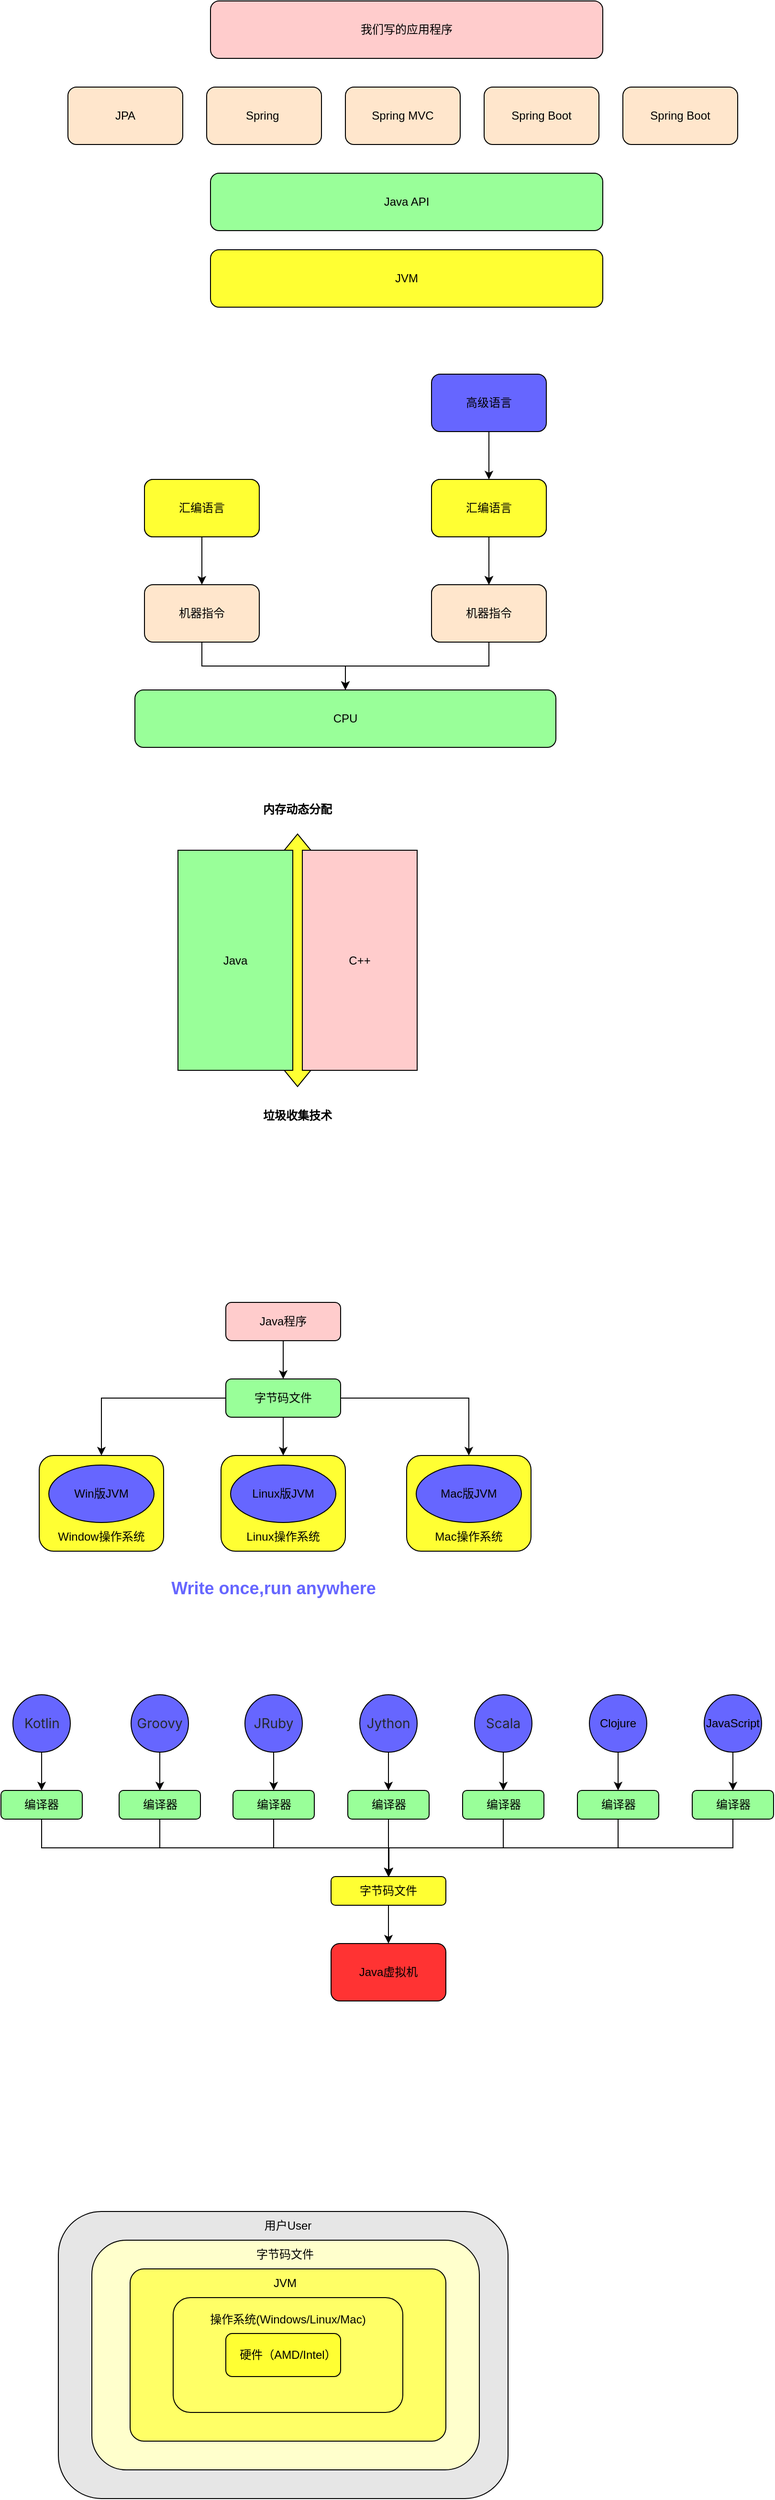 <mxfile version="24.2.2" type="github">
  <diagram name="第 1 页" id="8We6739aZ9jbnipU2DYZ">
    <mxGraphModel dx="1357" dy="637" grid="1" gridSize="10" guides="1" tooltips="1" connect="1" arrows="1" fold="1" page="0" pageScale="1" pageWidth="827" pageHeight="1169" math="0" shadow="0">
      <root>
        <mxCell id="0" />
        <mxCell id="1" parent="0" />
        <mxCell id="rmrWq9PWjmespnfvRlGW-1" value="我们写的应用程序" style="rounded=1;whiteSpace=wrap;html=1;fillColor=#FFCCCC;" parent="1" vertex="1">
          <mxGeometry x="209" y="110" width="410" height="60" as="geometry" />
        </mxCell>
        <mxCell id="rmrWq9PWjmespnfvRlGW-3" value="Java API" style="rounded=1;whiteSpace=wrap;html=1;fillColor=#99FF99;" parent="1" vertex="1">
          <mxGeometry x="209" y="290" width="410" height="60" as="geometry" />
        </mxCell>
        <mxCell id="rmrWq9PWjmespnfvRlGW-4" value="JVM" style="rounded=1;whiteSpace=wrap;html=1;fillColor=#FFFF33;" parent="1" vertex="1">
          <mxGeometry x="209" y="370" width="410" height="60" as="geometry" />
        </mxCell>
        <mxCell id="rmrWq9PWjmespnfvRlGW-5" value="JPA" style="rounded=1;whiteSpace=wrap;html=1;fillColor=#FFE6CC;" parent="1" vertex="1">
          <mxGeometry x="60" y="200" width="120" height="60" as="geometry" />
        </mxCell>
        <mxCell id="rmrWq9PWjmespnfvRlGW-6" value="Spring&amp;nbsp;" style="rounded=1;whiteSpace=wrap;html=1;fillColor=#FFE6CC;" parent="1" vertex="1">
          <mxGeometry x="205" y="200" width="120" height="60" as="geometry" />
        </mxCell>
        <mxCell id="rmrWq9PWjmespnfvRlGW-7" value="Spring MVC" style="rounded=1;whiteSpace=wrap;html=1;fillColor=#FFE6CC;" parent="1" vertex="1">
          <mxGeometry x="350" y="200" width="120" height="60" as="geometry" />
        </mxCell>
        <mxCell id="rmrWq9PWjmespnfvRlGW-9" value="Spring B&lt;span style=&quot;background-color: initial;&quot;&gt;oot&lt;/span&gt;" style="rounded=1;whiteSpace=wrap;html=1;fillColor=#FFE6CC;" parent="1" vertex="1">
          <mxGeometry x="495" y="200" width="120" height="60" as="geometry" />
        </mxCell>
        <mxCell id="rmrWq9PWjmespnfvRlGW-10" value="Spring B&lt;span style=&quot;background-color: initial;&quot;&gt;oot&lt;/span&gt;" style="rounded=1;whiteSpace=wrap;html=1;fillColor=#FFE6CC;" parent="1" vertex="1">
          <mxGeometry x="640" y="200" width="120" height="60" as="geometry" />
        </mxCell>
        <mxCell id="rmrWq9PWjmespnfvRlGW-13" value="" style="edgeStyle=orthogonalEdgeStyle;rounded=0;orthogonalLoop=1;jettySize=auto;html=1;" parent="1" source="rmrWq9PWjmespnfvRlGW-11" target="rmrWq9PWjmespnfvRlGW-12" edge="1">
          <mxGeometry relative="1" as="geometry" />
        </mxCell>
        <mxCell id="rmrWq9PWjmespnfvRlGW-11" value="汇编语言" style="rounded=1;whiteSpace=wrap;html=1;fillColor=#FFFF33;" parent="1" vertex="1">
          <mxGeometry x="140" y="610" width="120" height="60" as="geometry" />
        </mxCell>
        <mxCell id="rmrWq9PWjmespnfvRlGW-38" style="edgeStyle=orthogonalEdgeStyle;rounded=0;orthogonalLoop=1;jettySize=auto;html=1;entryX=0.5;entryY=0;entryDx=0;entryDy=0;" parent="1" source="rmrWq9PWjmespnfvRlGW-12" target="rmrWq9PWjmespnfvRlGW-23" edge="1">
          <mxGeometry relative="1" as="geometry" />
        </mxCell>
        <mxCell id="rmrWq9PWjmespnfvRlGW-12" value="机器指令" style="rounded=1;whiteSpace=wrap;html=1;fillColor=#FFE6CC;" parent="1" vertex="1">
          <mxGeometry x="140" y="720" width="120" height="60" as="geometry" />
        </mxCell>
        <mxCell id="rmrWq9PWjmespnfvRlGW-23" value="CPU" style="rounded=1;whiteSpace=wrap;html=1;fillColor=#99FF99;" parent="1" vertex="1">
          <mxGeometry x="130" y="830" width="440" height="60" as="geometry" />
        </mxCell>
        <mxCell id="rmrWq9PWjmespnfvRlGW-25" value="汇编语言" style="rounded=1;whiteSpace=wrap;html=1;fillColor=#FFFF33;" parent="1" vertex="1">
          <mxGeometry x="140" y="610" width="120" height="60" as="geometry" />
        </mxCell>
        <mxCell id="rmrWq9PWjmespnfvRlGW-27" value="" style="edgeStyle=orthogonalEdgeStyle;rounded=0;orthogonalLoop=1;jettySize=auto;html=1;" parent="1" source="rmrWq9PWjmespnfvRlGW-28" target="rmrWq9PWjmespnfvRlGW-29" edge="1">
          <mxGeometry relative="1" as="geometry" />
        </mxCell>
        <mxCell id="rmrWq9PWjmespnfvRlGW-28" value="汇编语言" style="rounded=1;whiteSpace=wrap;html=1;fillColor=#FFFF33;" parent="1" vertex="1">
          <mxGeometry x="440" y="610" width="120" height="60" as="geometry" />
        </mxCell>
        <mxCell id="rmrWq9PWjmespnfvRlGW-29" value="机器指令" style="rounded=1;whiteSpace=wrap;html=1;fillColor=#FFE6CC;" parent="1" vertex="1">
          <mxGeometry x="440" y="720" width="120" height="60" as="geometry" />
        </mxCell>
        <mxCell id="rmrWq9PWjmespnfvRlGW-30" value="" style="edgeStyle=orthogonalEdgeStyle;rounded=0;orthogonalLoop=1;jettySize=auto;html=1;" parent="1" source="rmrWq9PWjmespnfvRlGW-31" target="rmrWq9PWjmespnfvRlGW-32" edge="1">
          <mxGeometry relative="1" as="geometry" />
        </mxCell>
        <mxCell id="rmrWq9PWjmespnfvRlGW-31" value="汇编语言" style="rounded=1;whiteSpace=wrap;html=1;fillColor=#FFFF33;" parent="1" vertex="1">
          <mxGeometry x="440" y="610" width="120" height="60" as="geometry" />
        </mxCell>
        <mxCell id="rmrWq9PWjmespnfvRlGW-35" style="edgeStyle=orthogonalEdgeStyle;rounded=0;orthogonalLoop=1;jettySize=auto;html=1;" parent="1" source="rmrWq9PWjmespnfvRlGW-32" target="rmrWq9PWjmespnfvRlGW-23" edge="1">
          <mxGeometry relative="1" as="geometry" />
        </mxCell>
        <mxCell id="rmrWq9PWjmespnfvRlGW-32" value="机器指令" style="rounded=1;whiteSpace=wrap;html=1;fillColor=#FFE6CC;" parent="1" vertex="1">
          <mxGeometry x="440" y="720" width="120" height="60" as="geometry" />
        </mxCell>
        <mxCell id="rmrWq9PWjmespnfvRlGW-34" value="" style="edgeStyle=orthogonalEdgeStyle;rounded=0;orthogonalLoop=1;jettySize=auto;html=1;" parent="1" source="rmrWq9PWjmespnfvRlGW-33" target="rmrWq9PWjmespnfvRlGW-31" edge="1">
          <mxGeometry relative="1" as="geometry" />
        </mxCell>
        <mxCell id="rmrWq9PWjmespnfvRlGW-33" value="高级语言" style="rounded=1;whiteSpace=wrap;html=1;fillColor=#6666FF;" parent="1" vertex="1">
          <mxGeometry x="440" y="500" width="120" height="60" as="geometry" />
        </mxCell>
        <mxCell id="rmrWq9PWjmespnfvRlGW-47" value="" style="shape=flexArrow;endArrow=classic;startArrow=classic;html=1;rounded=0;fillColor=#FFFF33;" parent="1" edge="1">
          <mxGeometry width="100" height="100" relative="1" as="geometry">
            <mxPoint x="300" y="980" as="sourcePoint" />
            <mxPoint x="300" y="1245" as="targetPoint" />
          </mxGeometry>
        </mxCell>
        <mxCell id="rmrWq9PWjmespnfvRlGW-48" value="Java" style="rounded=0;whiteSpace=wrap;html=1;fillColor=#99FF99;" parent="1" vertex="1">
          <mxGeometry x="175" y="997.5" width="120" height="230" as="geometry" />
        </mxCell>
        <mxCell id="rmrWq9PWjmespnfvRlGW-49" value="C++" style="rounded=0;whiteSpace=wrap;html=1;fillColor=#FFCCCC;" parent="1" vertex="1">
          <mxGeometry x="305" y="997.5" width="120" height="230" as="geometry" />
        </mxCell>
        <mxCell id="rmrWq9PWjmespnfvRlGW-51" value="&lt;b&gt;内存动态分配&lt;/b&gt;" style="text;strokeColor=none;align=center;fillColor=none;html=1;verticalAlign=middle;whiteSpace=wrap;rounded=0;" parent="1" vertex="1">
          <mxGeometry x="250" y="940" width="100" height="30" as="geometry" />
        </mxCell>
        <mxCell id="rmrWq9PWjmespnfvRlGW-52" value="&lt;b&gt;垃圾收集技术&lt;/b&gt;" style="text;strokeColor=none;align=center;fillColor=none;html=1;verticalAlign=middle;whiteSpace=wrap;rounded=0;" parent="1" vertex="1">
          <mxGeometry x="250" y="1260" width="100" height="30" as="geometry" />
        </mxCell>
        <mxCell id="pNQhTo0_I335vYCb9Bpn-15" value="" style="edgeStyle=orthogonalEdgeStyle;rounded=0;orthogonalLoop=1;jettySize=auto;html=1;" edge="1" parent="1" source="pNQhTo0_I335vYCb9Bpn-2" target="pNQhTo0_I335vYCb9Bpn-3">
          <mxGeometry relative="1" as="geometry" />
        </mxCell>
        <mxCell id="pNQhTo0_I335vYCb9Bpn-2" value="Java程序" style="rounded=1;whiteSpace=wrap;html=1;fillColor=#FFCCCC;" vertex="1" parent="1">
          <mxGeometry x="225" y="1470" width="120" height="40" as="geometry" />
        </mxCell>
        <mxCell id="pNQhTo0_I335vYCb9Bpn-18" style="edgeStyle=orthogonalEdgeStyle;rounded=0;orthogonalLoop=1;jettySize=auto;html=1;" edge="1" parent="1" source="pNQhTo0_I335vYCb9Bpn-3" target="pNQhTo0_I335vYCb9Bpn-12">
          <mxGeometry relative="1" as="geometry" />
        </mxCell>
        <mxCell id="pNQhTo0_I335vYCb9Bpn-19" style="edgeStyle=orthogonalEdgeStyle;rounded=0;orthogonalLoop=1;jettySize=auto;html=1;entryX=0.5;entryY=0;entryDx=0;entryDy=0;" edge="1" parent="1" source="pNQhTo0_I335vYCb9Bpn-3" target="pNQhTo0_I335vYCb9Bpn-9">
          <mxGeometry relative="1" as="geometry" />
        </mxCell>
        <mxCell id="pNQhTo0_I335vYCb9Bpn-20" style="edgeStyle=orthogonalEdgeStyle;rounded=0;orthogonalLoop=1;jettySize=auto;html=1;entryX=0.5;entryY=0;entryDx=0;entryDy=0;" edge="1" parent="1" source="pNQhTo0_I335vYCb9Bpn-3" target="pNQhTo0_I335vYCb9Bpn-4">
          <mxGeometry relative="1" as="geometry" />
        </mxCell>
        <mxCell id="pNQhTo0_I335vYCb9Bpn-3" value="字节码文件" style="rounded=1;whiteSpace=wrap;html=1;fillColor=#99FF99;" vertex="1" parent="1">
          <mxGeometry x="225" y="1550" width="120" height="40" as="geometry" />
        </mxCell>
        <mxCell id="pNQhTo0_I335vYCb9Bpn-4" value="" style="rounded=1;whiteSpace=wrap;html=1;fillColor=#FFFF33;" vertex="1" parent="1">
          <mxGeometry x="30" y="1630" width="130" height="100" as="geometry" />
        </mxCell>
        <mxCell id="pNQhTo0_I335vYCb9Bpn-7" value="Win版JVM" style="ellipse;whiteSpace=wrap;html=1;fillColor=#6666FF;" vertex="1" parent="1">
          <mxGeometry x="40" y="1640" width="110" height="60" as="geometry" />
        </mxCell>
        <mxCell id="pNQhTo0_I335vYCb9Bpn-8" value="Window操作系统" style="text;strokeColor=none;align=center;fillColor=none;html=1;verticalAlign=middle;whiteSpace=wrap;rounded=0;" vertex="1" parent="1">
          <mxGeometry x="45" y="1700" width="100" height="30" as="geometry" />
        </mxCell>
        <mxCell id="pNQhTo0_I335vYCb9Bpn-9" value="" style="rounded=1;whiteSpace=wrap;html=1;fillColor=#FFFF33;" vertex="1" parent="1">
          <mxGeometry x="220" y="1630" width="130" height="100" as="geometry" />
        </mxCell>
        <mxCell id="pNQhTo0_I335vYCb9Bpn-10" value="Linux版JVM" style="ellipse;whiteSpace=wrap;html=1;fillColor=#6666FF;" vertex="1" parent="1">
          <mxGeometry x="230" y="1640" width="110" height="60" as="geometry" />
        </mxCell>
        <mxCell id="pNQhTo0_I335vYCb9Bpn-11" value="Linux操作系统" style="text;strokeColor=none;align=center;fillColor=none;html=1;verticalAlign=middle;whiteSpace=wrap;rounded=0;" vertex="1" parent="1">
          <mxGeometry x="235" y="1700" width="100" height="30" as="geometry" />
        </mxCell>
        <mxCell id="pNQhTo0_I335vYCb9Bpn-12" value="" style="rounded=1;whiteSpace=wrap;html=1;fillColor=#FFFF33;" vertex="1" parent="1">
          <mxGeometry x="414" y="1630" width="130" height="100" as="geometry" />
        </mxCell>
        <mxCell id="pNQhTo0_I335vYCb9Bpn-13" value="Mac版JVM" style="ellipse;whiteSpace=wrap;html=1;fillColor=#6666FF;" vertex="1" parent="1">
          <mxGeometry x="424" y="1640" width="110" height="60" as="geometry" />
        </mxCell>
        <mxCell id="pNQhTo0_I335vYCb9Bpn-14" value="Mac操作系统" style="text;strokeColor=none;align=center;fillColor=none;html=1;verticalAlign=middle;whiteSpace=wrap;rounded=0;" vertex="1" parent="1">
          <mxGeometry x="429" y="1700" width="100" height="30" as="geometry" />
        </mxCell>
        <mxCell id="pNQhTo0_I335vYCb9Bpn-21" value="&lt;font color=&quot;#6666ff&quot; style=&quot;font-size: 18px;&quot;&gt;&lt;b&gt;Write once,run anywhere&lt;/b&gt;&lt;/font&gt;" style="text;strokeColor=none;align=center;fillColor=none;html=1;verticalAlign=middle;whiteSpace=wrap;rounded=0;" vertex="1" parent="1">
          <mxGeometry x="90" y="1754" width="370" height="30" as="geometry" />
        </mxCell>
        <mxCell id="pNQhTo0_I335vYCb9Bpn-155" style="edgeStyle=orthogonalEdgeStyle;rounded=0;orthogonalLoop=1;jettySize=auto;html=1;exitX=0.5;exitY=1;exitDx=0;exitDy=0;entryX=0.5;entryY=0;entryDx=0;entryDy=0;" edge="1" parent="1" source="pNQhTo0_I335vYCb9Bpn-135" target="pNQhTo0_I335vYCb9Bpn-136">
          <mxGeometry relative="1" as="geometry" />
        </mxCell>
        <mxCell id="pNQhTo0_I335vYCb9Bpn-135" value="字节码文件" style="rounded=1;whiteSpace=wrap;html=1;fillColor=#FFFF33;" vertex="1" parent="1">
          <mxGeometry x="335" y="2070" width="120" height="30" as="geometry" />
        </mxCell>
        <mxCell id="pNQhTo0_I335vYCb9Bpn-136" value="Java虚拟机" style="rounded=1;whiteSpace=wrap;html=1;fillColor=#FF3333;" vertex="1" parent="1">
          <mxGeometry x="335" y="2140" width="120" height="60" as="geometry" />
        </mxCell>
        <mxCell id="pNQhTo0_I335vYCb9Bpn-145" value="K" style="group" vertex="1" connectable="0" parent="1">
          <mxGeometry x="-10" y="1880" width="807.5" height="130" as="geometry" />
        </mxCell>
        <mxCell id="pNQhTo0_I335vYCb9Bpn-49" value="" style="group;verticalAlign=middle;flipH=1;flipV=0;" vertex="1" connectable="0" parent="pNQhTo0_I335vYCb9Bpn-145">
          <mxGeometry width="85" height="130" as="geometry" />
        </mxCell>
        <mxCell id="pNQhTo0_I335vYCb9Bpn-27" style="edgeStyle=orthogonalEdgeStyle;rounded=0;orthogonalLoop=1;jettySize=auto;html=1;entryX=0.5;entryY=0;entryDx=0;entryDy=0;verticalAlign=middle;" edge="1" parent="pNQhTo0_I335vYCb9Bpn-49" source="pNQhTo0_I335vYCb9Bpn-22" target="pNQhTo0_I335vYCb9Bpn-26">
          <mxGeometry relative="1" as="geometry" />
        </mxCell>
        <mxCell id="pNQhTo0_I335vYCb9Bpn-22" value="&lt;span style=&quot;color: rgb(36, 41, 46); font-family: -apple-system, BlinkMacSystemFont, &amp;quot;Segoe UI&amp;quot;, Helvetica, Arial, sans-serif, &amp;quot;Apple Color Emoji&amp;quot;, &amp;quot;Segoe UI Emoji&amp;quot;, &amp;quot;Segoe UI Symbol&amp;quot;; font-size: 14px; text-align: left;&quot;&gt;Kotlin&lt;/span&gt;" style="ellipse;whiteSpace=wrap;html=1;aspect=fixed;fillColor=#6666FF;verticalAlign=middle;" vertex="1" parent="pNQhTo0_I335vYCb9Bpn-49">
          <mxGeometry x="12.5" width="60" height="60" as="geometry" />
        </mxCell>
        <mxCell id="pNQhTo0_I335vYCb9Bpn-26" value="编译器" style="rounded=1;whiteSpace=wrap;html=1;fillColor=#99FF99;verticalAlign=middle;" vertex="1" parent="pNQhTo0_I335vYCb9Bpn-49">
          <mxGeometry y="100" width="85" height="30" as="geometry" />
        </mxCell>
        <mxCell id="pNQhTo0_I335vYCb9Bpn-110" value="" style="group;verticalAlign=middle;flipH=1;flipV=0;" vertex="1" connectable="0" parent="pNQhTo0_I335vYCb9Bpn-145">
          <mxGeometry x="123.5" width="85" height="130" as="geometry" />
        </mxCell>
        <mxCell id="pNQhTo0_I335vYCb9Bpn-111" style="edgeStyle=orthogonalEdgeStyle;rounded=0;orthogonalLoop=1;jettySize=auto;html=1;entryX=0.5;entryY=0;entryDx=0;entryDy=0;verticalAlign=middle;" edge="1" parent="pNQhTo0_I335vYCb9Bpn-110" source="pNQhTo0_I335vYCb9Bpn-112" target="pNQhTo0_I335vYCb9Bpn-113">
          <mxGeometry relative="1" as="geometry" />
        </mxCell>
        <mxCell id="pNQhTo0_I335vYCb9Bpn-112" value="&lt;span style=&quot;color: rgb(36, 41, 46); font-family: -apple-system, BlinkMacSystemFont, &amp;quot;Segoe UI&amp;quot;, Helvetica, Arial, sans-serif, &amp;quot;Apple Color Emoji&amp;quot;, &amp;quot;Segoe UI Emoji&amp;quot;, &amp;quot;Segoe UI Symbol&amp;quot;; font-size: 14px; text-align: left;&quot;&gt;Groovy&lt;/span&gt;" style="ellipse;whiteSpace=wrap;html=1;aspect=fixed;fillColor=#6666FF;verticalAlign=middle;" vertex="1" parent="pNQhTo0_I335vYCb9Bpn-110">
          <mxGeometry x="12.5" width="60" height="60" as="geometry" />
        </mxCell>
        <mxCell id="pNQhTo0_I335vYCb9Bpn-113" value="编译器" style="rounded=1;whiteSpace=wrap;html=1;fillColor=#99FF99;verticalAlign=middle;" vertex="1" parent="pNQhTo0_I335vYCb9Bpn-110">
          <mxGeometry y="100" width="85" height="30" as="geometry" />
        </mxCell>
        <mxCell id="pNQhTo0_I335vYCb9Bpn-114" value="" style="group;verticalAlign=middle;flipH=1;flipV=0;" vertex="1" connectable="0" parent="pNQhTo0_I335vYCb9Bpn-145">
          <mxGeometry x="242.5" width="85" height="130" as="geometry" />
        </mxCell>
        <mxCell id="pNQhTo0_I335vYCb9Bpn-115" style="edgeStyle=orthogonalEdgeStyle;rounded=0;orthogonalLoop=1;jettySize=auto;html=1;entryX=0.5;entryY=0;entryDx=0;entryDy=0;verticalAlign=middle;" edge="1" parent="pNQhTo0_I335vYCb9Bpn-114" source="pNQhTo0_I335vYCb9Bpn-116" target="pNQhTo0_I335vYCb9Bpn-117">
          <mxGeometry relative="1" as="geometry" />
        </mxCell>
        <mxCell id="pNQhTo0_I335vYCb9Bpn-116" value="&lt;span style=&quot;color: rgb(36, 41, 46); font-family: -apple-system, BlinkMacSystemFont, &amp;quot;Segoe UI&amp;quot;, Helvetica, Arial, sans-serif, &amp;quot;Apple Color Emoji&amp;quot;, &amp;quot;Segoe UI Emoji&amp;quot;, &amp;quot;Segoe UI Symbol&amp;quot;; font-size: 14px; text-align: left;&quot;&gt;JRuby&lt;/span&gt;" style="ellipse;whiteSpace=wrap;html=1;aspect=fixed;fillColor=#6666FF;verticalAlign=middle;" vertex="1" parent="pNQhTo0_I335vYCb9Bpn-114">
          <mxGeometry x="12.5" width="60" height="60" as="geometry" />
        </mxCell>
        <mxCell id="pNQhTo0_I335vYCb9Bpn-117" value="编译器" style="rounded=1;whiteSpace=wrap;html=1;fillColor=#99FF99;verticalAlign=middle;" vertex="1" parent="pNQhTo0_I335vYCb9Bpn-114">
          <mxGeometry y="100" width="85" height="30" as="geometry" />
        </mxCell>
        <mxCell id="pNQhTo0_I335vYCb9Bpn-118" value="" style="group;verticalAlign=middle;flipH=1;flipV=0;" vertex="1" connectable="0" parent="pNQhTo0_I335vYCb9Bpn-145">
          <mxGeometry x="602.5" width="85" height="130" as="geometry" />
        </mxCell>
        <mxCell id="pNQhTo0_I335vYCb9Bpn-119" style="edgeStyle=orthogonalEdgeStyle;rounded=0;orthogonalLoop=1;jettySize=auto;html=1;entryX=0.5;entryY=0;entryDx=0;entryDy=0;verticalAlign=middle;" edge="1" parent="pNQhTo0_I335vYCb9Bpn-118" source="pNQhTo0_I335vYCb9Bpn-120" target="pNQhTo0_I335vYCb9Bpn-121">
          <mxGeometry relative="1" as="geometry" />
        </mxCell>
        <mxCell id="pNQhTo0_I335vYCb9Bpn-120" value="Clojure" style="ellipse;whiteSpace=wrap;html=1;aspect=fixed;fillColor=#6666FF;verticalAlign=middle;" vertex="1" parent="pNQhTo0_I335vYCb9Bpn-118">
          <mxGeometry x="12.5" width="60" height="60" as="geometry" />
        </mxCell>
        <mxCell id="pNQhTo0_I335vYCb9Bpn-121" value="编译器" style="rounded=1;whiteSpace=wrap;html=1;fillColor=#99FF99;verticalAlign=middle;" vertex="1" parent="pNQhTo0_I335vYCb9Bpn-118">
          <mxGeometry y="100" width="85" height="30" as="geometry" />
        </mxCell>
        <mxCell id="pNQhTo0_I335vYCb9Bpn-122" value="" style="group;verticalAlign=middle;flipH=1;flipV=0;" vertex="1" connectable="0" parent="pNQhTo0_I335vYCb9Bpn-145">
          <mxGeometry x="362.5" width="85" height="130" as="geometry" />
        </mxCell>
        <mxCell id="pNQhTo0_I335vYCb9Bpn-123" style="edgeStyle=orthogonalEdgeStyle;rounded=0;orthogonalLoop=1;jettySize=auto;html=1;entryX=0.5;entryY=0;entryDx=0;entryDy=0;verticalAlign=middle;" edge="1" parent="pNQhTo0_I335vYCb9Bpn-122" source="pNQhTo0_I335vYCb9Bpn-124" target="pNQhTo0_I335vYCb9Bpn-125">
          <mxGeometry relative="1" as="geometry" />
        </mxCell>
        <mxCell id="pNQhTo0_I335vYCb9Bpn-124" value="&lt;span style=&quot;color: rgb(36, 41, 46); font-family: -apple-system, BlinkMacSystemFont, &amp;quot;Segoe UI&amp;quot;, Helvetica, Arial, sans-serif, &amp;quot;Apple Color Emoji&amp;quot;, &amp;quot;Segoe UI Emoji&amp;quot;, &amp;quot;Segoe UI Symbol&amp;quot;; font-size: 14px; text-align: left;&quot;&gt;Jython&lt;/span&gt;" style="ellipse;whiteSpace=wrap;html=1;aspect=fixed;fillColor=#6666FF;verticalAlign=middle;" vertex="1" parent="pNQhTo0_I335vYCb9Bpn-122">
          <mxGeometry x="12.5" width="60" height="60" as="geometry" />
        </mxCell>
        <mxCell id="pNQhTo0_I335vYCb9Bpn-125" value="编译器" style="rounded=1;whiteSpace=wrap;html=1;fillColor=#99FF99;verticalAlign=middle;" vertex="1" parent="pNQhTo0_I335vYCb9Bpn-122">
          <mxGeometry y="100" width="85" height="30" as="geometry" />
        </mxCell>
        <mxCell id="pNQhTo0_I335vYCb9Bpn-126" value="" style="group;verticalAlign=middle;flipH=1;flipV=0;" vertex="1" connectable="0" parent="pNQhTo0_I335vYCb9Bpn-145">
          <mxGeometry x="482.5" width="85" height="130" as="geometry" />
        </mxCell>
        <mxCell id="pNQhTo0_I335vYCb9Bpn-127" style="edgeStyle=orthogonalEdgeStyle;rounded=0;orthogonalLoop=1;jettySize=auto;html=1;entryX=0.5;entryY=0;entryDx=0;entryDy=0;verticalAlign=middle;" edge="1" parent="pNQhTo0_I335vYCb9Bpn-126" source="pNQhTo0_I335vYCb9Bpn-128" target="pNQhTo0_I335vYCb9Bpn-129">
          <mxGeometry relative="1" as="geometry" />
        </mxCell>
        <mxCell id="pNQhTo0_I335vYCb9Bpn-128" value="&lt;span style=&quot;color: rgb(36, 41, 46); font-family: -apple-system, BlinkMacSystemFont, &amp;quot;Segoe UI&amp;quot;, Helvetica, Arial, sans-serif, &amp;quot;Apple Color Emoji&amp;quot;, &amp;quot;Segoe UI Emoji&amp;quot;, &amp;quot;Segoe UI Symbol&amp;quot;; font-size: 14px; text-align: left;&quot;&gt;Scala&lt;/span&gt;" style="ellipse;whiteSpace=wrap;html=1;aspect=fixed;fillColor=#6666FF;verticalAlign=middle;" vertex="1" parent="pNQhTo0_I335vYCb9Bpn-126">
          <mxGeometry x="12.5" width="60" height="60" as="geometry" />
        </mxCell>
        <mxCell id="pNQhTo0_I335vYCb9Bpn-129" value="编译器" style="rounded=1;whiteSpace=wrap;html=1;fillColor=#99FF99;verticalAlign=middle;" vertex="1" parent="pNQhTo0_I335vYCb9Bpn-126">
          <mxGeometry y="100" width="85" height="30" as="geometry" />
        </mxCell>
        <mxCell id="pNQhTo0_I335vYCb9Bpn-130" value="" style="group;verticalAlign=middle;flipH=1;flipV=0;" vertex="1" connectable="0" parent="pNQhTo0_I335vYCb9Bpn-145">
          <mxGeometry x="722.5" width="85" height="130" as="geometry" />
        </mxCell>
        <mxCell id="pNQhTo0_I335vYCb9Bpn-131" style="edgeStyle=orthogonalEdgeStyle;rounded=0;orthogonalLoop=1;jettySize=auto;html=1;entryX=0.5;entryY=0;entryDx=0;entryDy=0;verticalAlign=middle;" edge="1" parent="pNQhTo0_I335vYCb9Bpn-130" source="pNQhTo0_I335vYCb9Bpn-132" target="pNQhTo0_I335vYCb9Bpn-133">
          <mxGeometry relative="1" as="geometry" />
        </mxCell>
        <mxCell id="pNQhTo0_I335vYCb9Bpn-132" value="JavaScript" style="ellipse;whiteSpace=wrap;html=1;aspect=fixed;fillColor=#6666FF;verticalAlign=middle;" vertex="1" parent="pNQhTo0_I335vYCb9Bpn-130">
          <mxGeometry x="12.5" width="60" height="60" as="geometry" />
        </mxCell>
        <mxCell id="pNQhTo0_I335vYCb9Bpn-133" value="编译器" style="rounded=1;whiteSpace=wrap;html=1;fillColor=#99FF99;verticalAlign=middle;" vertex="1" parent="pNQhTo0_I335vYCb9Bpn-130">
          <mxGeometry y="100" width="85" height="30" as="geometry" />
        </mxCell>
        <mxCell id="pNQhTo0_I335vYCb9Bpn-146" style="edgeStyle=orthogonalEdgeStyle;rounded=0;orthogonalLoop=1;jettySize=auto;html=1;exitX=0.5;exitY=1;exitDx=0;exitDy=0;" edge="1" parent="1" source="pNQhTo0_I335vYCb9Bpn-135" target="pNQhTo0_I335vYCb9Bpn-135">
          <mxGeometry relative="1" as="geometry" />
        </mxCell>
        <mxCell id="pNQhTo0_I335vYCb9Bpn-147" style="edgeStyle=orthogonalEdgeStyle;rounded=0;orthogonalLoop=1;jettySize=auto;html=1;entryX=0.5;entryY=0;entryDx=0;entryDy=0;" edge="1" parent="1" source="pNQhTo0_I335vYCb9Bpn-125" target="pNQhTo0_I335vYCb9Bpn-135">
          <mxGeometry relative="1" as="geometry" />
        </mxCell>
        <mxCell id="pNQhTo0_I335vYCb9Bpn-148" style="edgeStyle=orthogonalEdgeStyle;rounded=0;orthogonalLoop=1;jettySize=auto;html=1;entryX=0.5;entryY=0;entryDx=0;entryDy=0;" edge="1" parent="1" source="pNQhTo0_I335vYCb9Bpn-129" target="pNQhTo0_I335vYCb9Bpn-135">
          <mxGeometry relative="1" as="geometry">
            <Array as="points">
              <mxPoint x="515.5" y="2040" />
              <mxPoint x="395.5" y="2040" />
            </Array>
          </mxGeometry>
        </mxCell>
        <mxCell id="pNQhTo0_I335vYCb9Bpn-149" style="edgeStyle=orthogonalEdgeStyle;rounded=0;orthogonalLoop=1;jettySize=auto;html=1;entryX=0.5;entryY=0;entryDx=0;entryDy=0;" edge="1" parent="1" source="pNQhTo0_I335vYCb9Bpn-121" target="pNQhTo0_I335vYCb9Bpn-135">
          <mxGeometry relative="1" as="geometry">
            <Array as="points">
              <mxPoint x="635.5" y="2040" />
              <mxPoint x="395.5" y="2040" />
            </Array>
          </mxGeometry>
        </mxCell>
        <mxCell id="pNQhTo0_I335vYCb9Bpn-150" style="edgeStyle=orthogonalEdgeStyle;rounded=0;orthogonalLoop=1;jettySize=auto;html=1;entryX=0.5;entryY=0;entryDx=0;entryDy=0;" edge="1" parent="1" source="pNQhTo0_I335vYCb9Bpn-133" target="pNQhTo0_I335vYCb9Bpn-135">
          <mxGeometry relative="1" as="geometry">
            <Array as="points">
              <mxPoint x="755.5" y="2040" />
              <mxPoint x="395.5" y="2040" />
            </Array>
          </mxGeometry>
        </mxCell>
        <mxCell id="pNQhTo0_I335vYCb9Bpn-151" style="edgeStyle=orthogonalEdgeStyle;rounded=0;orthogonalLoop=1;jettySize=auto;html=1;entryX=0.5;entryY=0;entryDx=0;entryDy=0;" edge="1" parent="1" source="pNQhTo0_I335vYCb9Bpn-117" target="pNQhTo0_I335vYCb9Bpn-135">
          <mxGeometry relative="1" as="geometry">
            <Array as="points">
              <mxPoint x="275.5" y="2040" />
              <mxPoint x="395.5" y="2040" />
            </Array>
          </mxGeometry>
        </mxCell>
        <mxCell id="pNQhTo0_I335vYCb9Bpn-152" style="edgeStyle=orthogonalEdgeStyle;rounded=0;orthogonalLoop=1;jettySize=auto;html=1;entryX=0.5;entryY=0;entryDx=0;entryDy=0;" edge="1" parent="1" source="pNQhTo0_I335vYCb9Bpn-113" target="pNQhTo0_I335vYCb9Bpn-135">
          <mxGeometry relative="1" as="geometry">
            <Array as="points">
              <mxPoint x="156.5" y="2040" />
              <mxPoint x="395.5" y="2040" />
            </Array>
          </mxGeometry>
        </mxCell>
        <mxCell id="pNQhTo0_I335vYCb9Bpn-153" style="edgeStyle=orthogonalEdgeStyle;rounded=0;orthogonalLoop=1;jettySize=auto;html=1;" edge="1" parent="1" source="pNQhTo0_I335vYCb9Bpn-26" target="pNQhTo0_I335vYCb9Bpn-135">
          <mxGeometry relative="1" as="geometry">
            <Array as="points">
              <mxPoint x="32.5" y="2040" />
              <mxPoint x="395.5" y="2040" />
            </Array>
          </mxGeometry>
        </mxCell>
        <mxCell id="pNQhTo0_I335vYCb9Bpn-156" value="" style="rounded=1;whiteSpace=wrap;html=1;fillColor=#E6E6E6;" vertex="1" parent="1">
          <mxGeometry x="50" y="2420" width="470" height="300" as="geometry" />
        </mxCell>
        <mxCell id="pNQhTo0_I335vYCb9Bpn-157" value="" style="rounded=1;whiteSpace=wrap;html=1;fillColor=#FFFFCC;" vertex="1" parent="1">
          <mxGeometry x="85" y="2450" width="405" height="240" as="geometry" />
        </mxCell>
        <mxCell id="pNQhTo0_I335vYCb9Bpn-158" value="" style="rounded=1;whiteSpace=wrap;html=1;arcSize=8;fillColor=#FFFF66;" vertex="1" parent="1">
          <mxGeometry x="125" y="2480" width="330" height="180" as="geometry" />
        </mxCell>
        <mxCell id="pNQhTo0_I335vYCb9Bpn-159" value="" style="rounded=1;whiteSpace=wrap;html=1;fillColor=#FFFF66;" vertex="1" parent="1">
          <mxGeometry x="170" y="2510" width="240" height="120" as="geometry" />
        </mxCell>
        <mxCell id="pNQhTo0_I335vYCb9Bpn-160" value="" style="rounded=1;whiteSpace=wrap;html=1;fillColor=#FFFF33;" vertex="1" parent="1">
          <mxGeometry x="225" y="2547.5" width="120" height="45" as="geometry" />
        </mxCell>
        <mxCell id="pNQhTo0_I335vYCb9Bpn-161" value="用户User" style="text;strokeColor=none;align=center;fillColor=none;html=1;verticalAlign=middle;whiteSpace=wrap;rounded=0;" vertex="1" parent="1">
          <mxGeometry x="260" y="2420" width="60" height="30" as="geometry" />
        </mxCell>
        <mxCell id="pNQhTo0_I335vYCb9Bpn-162" value="字节码文件" style="text;strokeColor=none;align=center;fillColor=none;html=1;verticalAlign=middle;whiteSpace=wrap;rounded=0;" vertex="1" parent="1">
          <mxGeometry x="248.75" y="2450" width="76.25" height="30" as="geometry" />
        </mxCell>
        <mxCell id="pNQhTo0_I335vYCb9Bpn-163" value="JVM" style="text;strokeColor=none;align=center;fillColor=none;html=1;verticalAlign=middle;whiteSpace=wrap;rounded=0;" vertex="1" parent="1">
          <mxGeometry x="256.88" y="2480" width="60" height="30" as="geometry" />
        </mxCell>
        <mxCell id="pNQhTo0_I335vYCb9Bpn-165" value="操作系统(Windows/Linux/Mac)" style="text;strokeColor=none;align=center;fillColor=none;html=1;verticalAlign=middle;whiteSpace=wrap;rounded=0;" vertex="1" parent="1">
          <mxGeometry x="205" y="2517.5" width="170" height="30" as="geometry" />
        </mxCell>
        <mxCell id="pNQhTo0_I335vYCb9Bpn-166" value="硬件（AMD/Intel）" style="text;strokeColor=none;align=center;fillColor=none;html=1;verticalAlign=middle;whiteSpace=wrap;rounded=0;" vertex="1" parent="1">
          <mxGeometry x="220" y="2555" width="140" height="30" as="geometry" />
        </mxCell>
      </root>
    </mxGraphModel>
  </diagram>
</mxfile>
